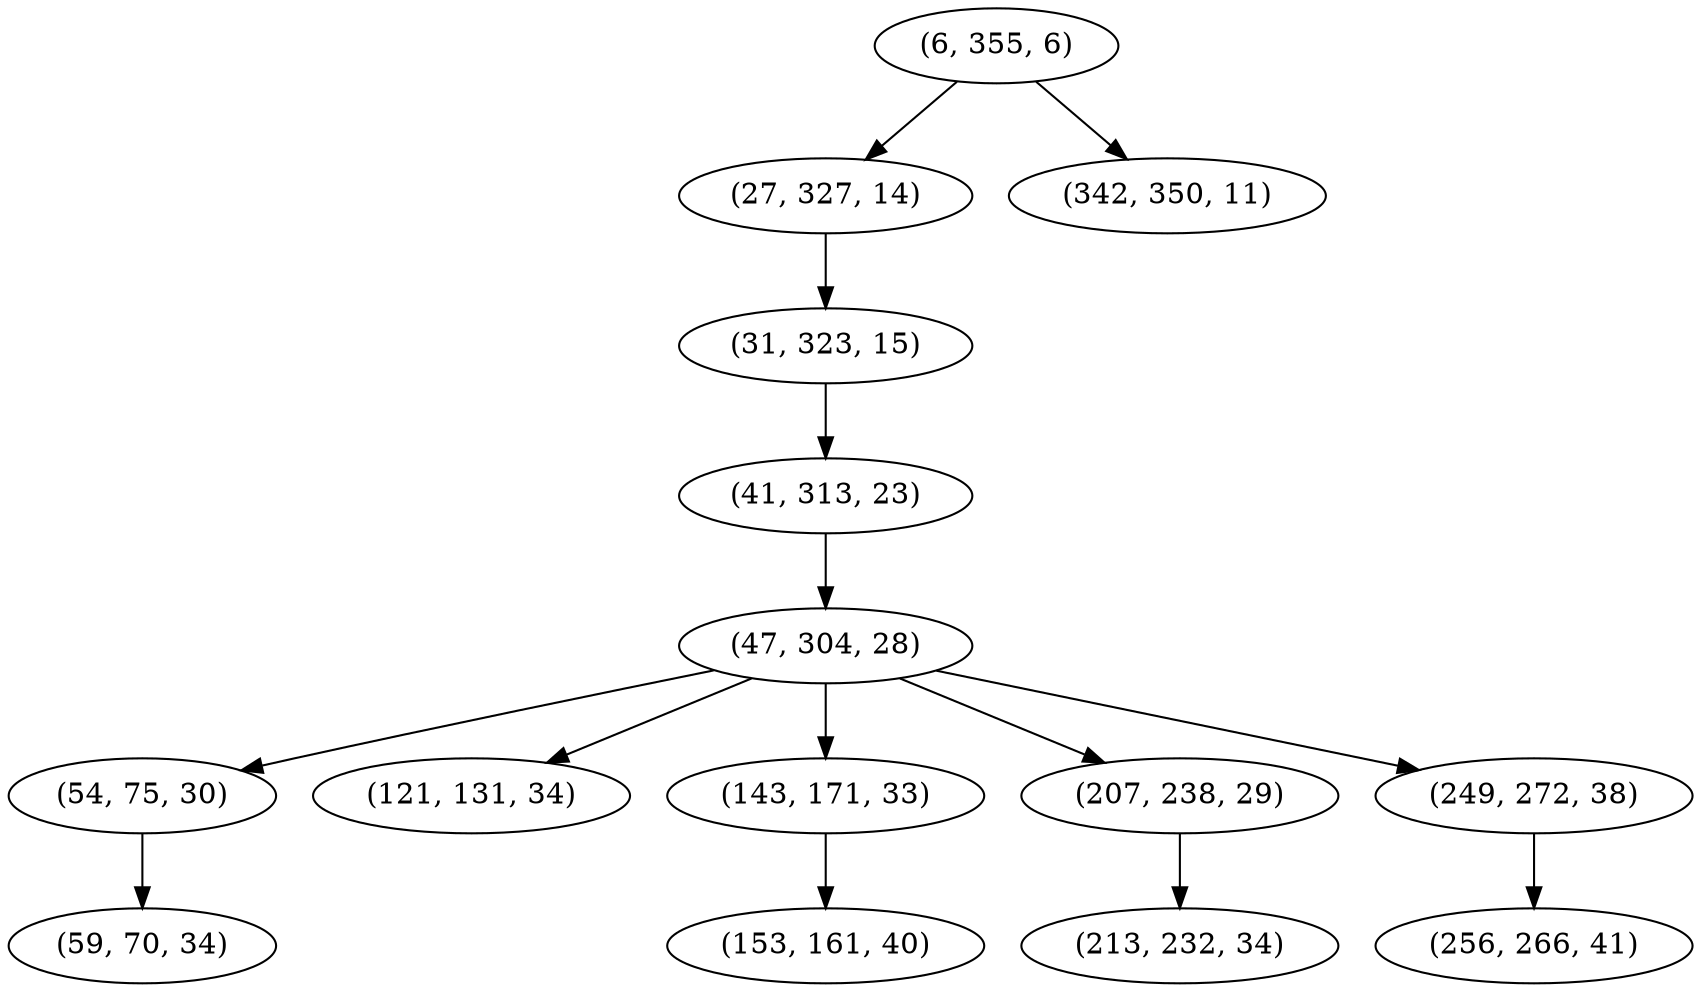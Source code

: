 digraph tree {
    "(6, 355, 6)";
    "(27, 327, 14)";
    "(31, 323, 15)";
    "(41, 313, 23)";
    "(47, 304, 28)";
    "(54, 75, 30)";
    "(59, 70, 34)";
    "(121, 131, 34)";
    "(143, 171, 33)";
    "(153, 161, 40)";
    "(207, 238, 29)";
    "(213, 232, 34)";
    "(249, 272, 38)";
    "(256, 266, 41)";
    "(342, 350, 11)";
    "(6, 355, 6)" -> "(27, 327, 14)";
    "(6, 355, 6)" -> "(342, 350, 11)";
    "(27, 327, 14)" -> "(31, 323, 15)";
    "(31, 323, 15)" -> "(41, 313, 23)";
    "(41, 313, 23)" -> "(47, 304, 28)";
    "(47, 304, 28)" -> "(54, 75, 30)";
    "(47, 304, 28)" -> "(121, 131, 34)";
    "(47, 304, 28)" -> "(143, 171, 33)";
    "(47, 304, 28)" -> "(207, 238, 29)";
    "(47, 304, 28)" -> "(249, 272, 38)";
    "(54, 75, 30)" -> "(59, 70, 34)";
    "(143, 171, 33)" -> "(153, 161, 40)";
    "(207, 238, 29)" -> "(213, 232, 34)";
    "(249, 272, 38)" -> "(256, 266, 41)";
}

